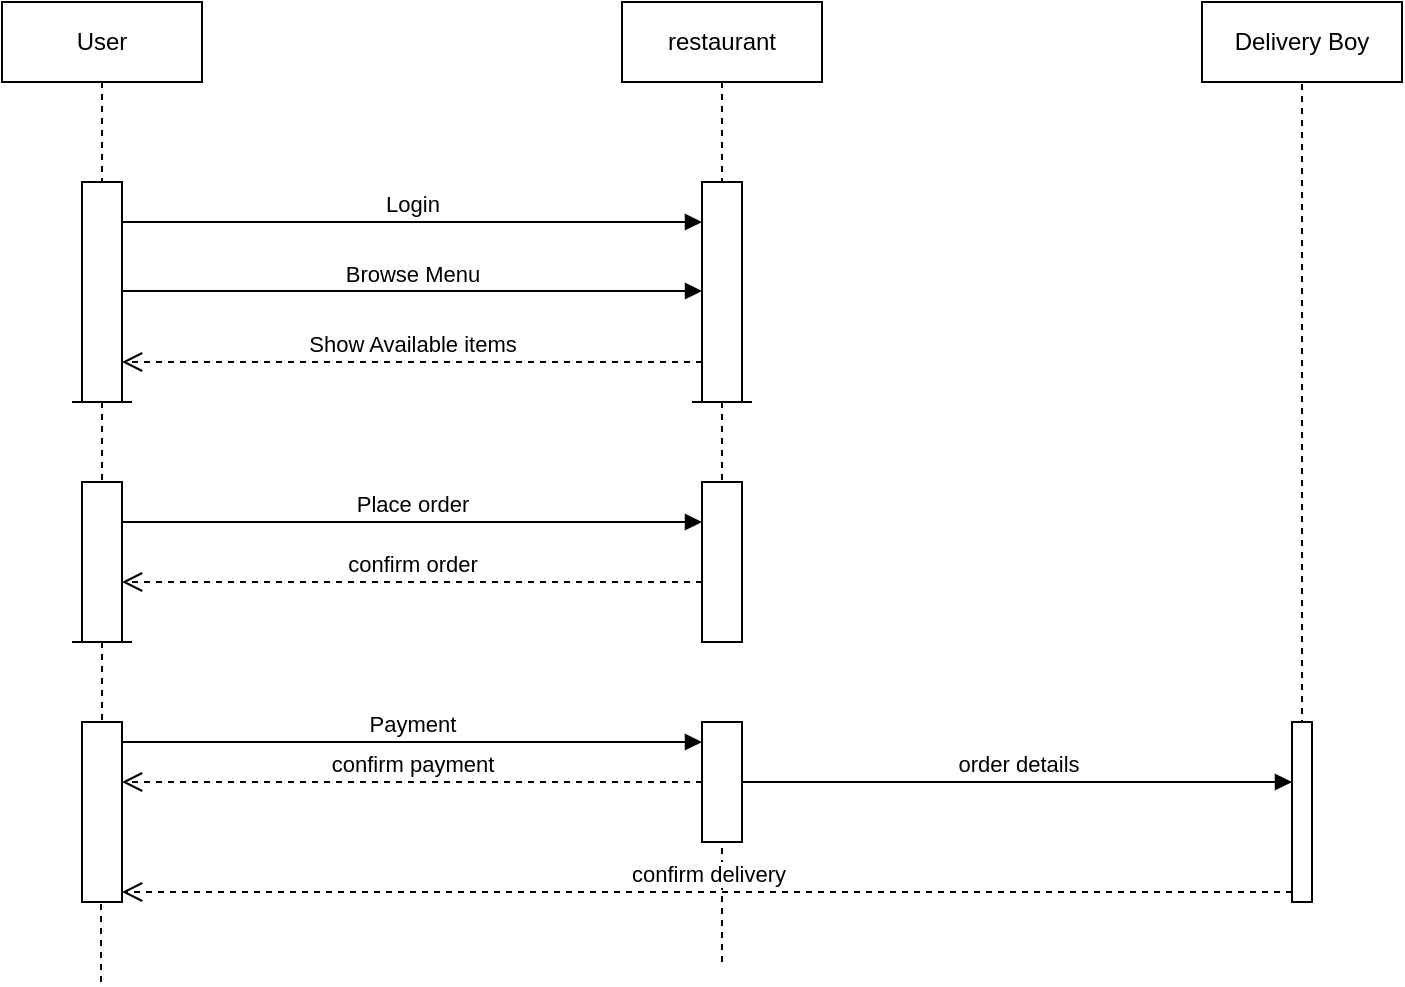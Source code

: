 <mxfile version="26.1.3">
  <diagram name="Page-1" id="K_ybdBAyxAcv6RAKVQiW">
    <mxGraphModel dx="1252" dy="663" grid="1" gridSize="10" guides="1" tooltips="1" connect="1" arrows="1" fold="1" page="1" pageScale="1" pageWidth="850" pageHeight="1100" math="0" shadow="0">
      <root>
        <mxCell id="0" />
        <mxCell id="1" parent="0" />
        <mxCell id="Mit8agHK0OmeC41AT7o7-5" value="User" style="whiteSpace=wrap;html=1;align=center;" vertex="1" parent="1">
          <mxGeometry x="40" y="120" width="100" height="40" as="geometry" />
        </mxCell>
        <mxCell id="Mit8agHK0OmeC41AT7o7-6" value="restaurant" style="whiteSpace=wrap;html=1;align=center;" vertex="1" parent="1">
          <mxGeometry x="350" y="120" width="100" height="40" as="geometry" />
        </mxCell>
        <mxCell id="Mit8agHK0OmeC41AT7o7-7" value="Delivery Boy" style="whiteSpace=wrap;html=1;align=center;" vertex="1" parent="1">
          <mxGeometry x="640" y="120" width="100" height="40" as="geometry" />
        </mxCell>
        <mxCell id="Mit8agHK0OmeC41AT7o7-11" value="" style="shape=umlLifeline;perimeter=lifelinePerimeter;whiteSpace=wrap;html=1;container=1;dropTarget=0;collapsible=0;recursiveResize=0;outlineConnect=0;portConstraint=eastwest;newEdgeStyle={&quot;curved&quot;:0,&quot;rounded&quot;:0};participant=umlEntity;size=0;" vertex="1" parent="1">
          <mxGeometry x="70" y="160" width="40" height="50" as="geometry" />
        </mxCell>
        <mxCell id="Mit8agHK0OmeC41AT7o7-12" value="" style="html=1;points=[[0,0,0,0,5],[0,1,0,0,-5],[1,0,0,0,5],[1,1,0,0,-5]];perimeter=orthogonalPerimeter;outlineConnect=0;targetShapes=umlLifeline;portConstraint=eastwest;newEdgeStyle={&quot;curved&quot;:0,&quot;rounded&quot;:0};" vertex="1" parent="1">
          <mxGeometry x="80" y="210" width="20" height="110" as="geometry" />
        </mxCell>
        <mxCell id="Mit8agHK0OmeC41AT7o7-13" value="" style="html=1;points=[[0,0,0,0,5],[0,1,0,0,-5],[1,0,0,0,5],[1,1,0,0,-5]];perimeter=orthogonalPerimeter;outlineConnect=0;targetShapes=umlLifeline;portConstraint=eastwest;newEdgeStyle={&quot;curved&quot;:0,&quot;rounded&quot;:0};" vertex="1" parent="1">
          <mxGeometry x="390" y="210" width="20" height="110" as="geometry" />
        </mxCell>
        <mxCell id="Mit8agHK0OmeC41AT7o7-14" value="" style="shape=umlLifeline;perimeter=lifelinePerimeter;whiteSpace=wrap;html=1;container=1;dropTarget=0;collapsible=0;recursiveResize=0;outlineConnect=0;portConstraint=eastwest;newEdgeStyle={&quot;curved&quot;:0,&quot;rounded&quot;:0};participant=umlEntity;size=0;" vertex="1" parent="1">
          <mxGeometry x="380" y="160" width="40" height="50" as="geometry" />
        </mxCell>
        <mxCell id="Mit8agHK0OmeC41AT7o7-15" value="Login" style="html=1;verticalAlign=bottom;endArrow=block;curved=0;rounded=0;" edge="1" parent="1" target="Mit8agHK0OmeC41AT7o7-13">
          <mxGeometry width="80" relative="1" as="geometry">
            <mxPoint x="100" y="230" as="sourcePoint" />
            <mxPoint x="180" y="230" as="targetPoint" />
          </mxGeometry>
        </mxCell>
        <mxCell id="Mit8agHK0OmeC41AT7o7-17" value="Browse Menu" style="html=1;verticalAlign=bottom;endArrow=block;curved=0;rounded=0;" edge="1" parent="1" target="Mit8agHK0OmeC41AT7o7-13">
          <mxGeometry width="80" relative="1" as="geometry">
            <mxPoint x="100" y="264.5" as="sourcePoint" />
            <mxPoint x="180" y="264.5" as="targetPoint" />
          </mxGeometry>
        </mxCell>
        <mxCell id="Mit8agHK0OmeC41AT7o7-18" value="Show Available items" style="html=1;verticalAlign=bottom;endArrow=open;dashed=1;endSize=8;curved=0;rounded=0;" edge="1" parent="1" target="Mit8agHK0OmeC41AT7o7-12">
          <mxGeometry relative="1" as="geometry">
            <mxPoint x="390" y="300" as="sourcePoint" />
            <mxPoint x="310" y="300" as="targetPoint" />
          </mxGeometry>
        </mxCell>
        <mxCell id="Mit8agHK0OmeC41AT7o7-19" value="" style="shape=umlLifeline;perimeter=lifelinePerimeter;whiteSpace=wrap;html=1;container=1;dropTarget=0;collapsible=0;recursiveResize=0;outlineConnect=0;portConstraint=eastwest;newEdgeStyle={&quot;curved&quot;:0,&quot;rounded&quot;:0};participant=umlEntity;size=0;" vertex="1" parent="1">
          <mxGeometry x="70" y="320" width="40" height="40" as="geometry" />
        </mxCell>
        <mxCell id="Mit8agHK0OmeC41AT7o7-21" value="" style="shape=umlLifeline;perimeter=lifelinePerimeter;whiteSpace=wrap;html=1;container=1;dropTarget=0;collapsible=0;recursiveResize=0;outlineConnect=0;portConstraint=eastwest;newEdgeStyle={&quot;curved&quot;:0,&quot;rounded&quot;:0};participant=umlEntity;size=0;" vertex="1" parent="1">
          <mxGeometry x="380" y="320" width="40" height="40" as="geometry" />
        </mxCell>
        <mxCell id="Mit8agHK0OmeC41AT7o7-23" value="" style="html=1;points=[[0,0,0,0,5],[0,1,0,0,-5],[1,0,0,0,5],[1,1,0,0,-5]];perimeter=orthogonalPerimeter;outlineConnect=0;targetShapes=umlLifeline;portConstraint=eastwest;newEdgeStyle={&quot;curved&quot;:0,&quot;rounded&quot;:0};" vertex="1" parent="1">
          <mxGeometry x="80" y="360" width="20" height="80" as="geometry" />
        </mxCell>
        <mxCell id="Mit8agHK0OmeC41AT7o7-24" value="" style="html=1;points=[[0,0,0,0,5],[0,1,0,0,-5],[1,0,0,0,5],[1,1,0,0,-5]];perimeter=orthogonalPerimeter;outlineConnect=0;targetShapes=umlLifeline;portConstraint=eastwest;newEdgeStyle={&quot;curved&quot;:0,&quot;rounded&quot;:0};" vertex="1" parent="1">
          <mxGeometry x="390" y="360" width="20" height="80" as="geometry" />
        </mxCell>
        <mxCell id="Mit8agHK0OmeC41AT7o7-25" value="Place order" style="html=1;verticalAlign=bottom;endArrow=block;curved=0;rounded=0;" edge="1" parent="1" target="Mit8agHK0OmeC41AT7o7-24">
          <mxGeometry width="80" relative="1" as="geometry">
            <mxPoint x="100" y="380" as="sourcePoint" />
            <mxPoint x="180" y="380" as="targetPoint" />
          </mxGeometry>
        </mxCell>
        <mxCell id="Mit8agHK0OmeC41AT7o7-26" value="confirm order" style="html=1;verticalAlign=bottom;endArrow=open;dashed=1;endSize=8;curved=0;rounded=0;" edge="1" parent="1" target="Mit8agHK0OmeC41AT7o7-23">
          <mxGeometry relative="1" as="geometry">
            <mxPoint x="390" y="410" as="sourcePoint" />
            <mxPoint x="310" y="410" as="targetPoint" />
          </mxGeometry>
        </mxCell>
        <mxCell id="Mit8agHK0OmeC41AT7o7-27" value="" style="shape=umlLifeline;perimeter=lifelinePerimeter;whiteSpace=wrap;html=1;container=1;dropTarget=0;collapsible=0;recursiveResize=0;outlineConnect=0;portConstraint=eastwest;newEdgeStyle={&quot;curved&quot;:0,&quot;rounded&quot;:0};participant=umlEntity;size=0;" vertex="1" parent="1">
          <mxGeometry x="70" y="440" width="40" height="40" as="geometry" />
        </mxCell>
        <mxCell id="Mit8agHK0OmeC41AT7o7-28" value="" style="html=1;points=[[0,0,0,0,5],[0,1,0,0,-5],[1,0,0,0,5],[1,1,0,0,-5]];perimeter=orthogonalPerimeter;outlineConnect=0;targetShapes=umlLifeline;portConstraint=eastwest;newEdgeStyle={&quot;curved&quot;:0,&quot;rounded&quot;:0};" vertex="1" parent="1">
          <mxGeometry x="80" y="480" width="20" height="90" as="geometry" />
        </mxCell>
        <mxCell id="Mit8agHK0OmeC41AT7o7-29" value="" style="html=1;points=[[0,0,0,0,5],[0,1,0,0,-5],[1,0,0,0,5],[1,1,0,0,-5]];perimeter=orthogonalPerimeter;outlineConnect=0;targetShapes=umlLifeline;portConstraint=eastwest;newEdgeStyle={&quot;curved&quot;:0,&quot;rounded&quot;:0};" vertex="1" parent="1">
          <mxGeometry x="390" y="480" width="20" height="60" as="geometry" />
        </mxCell>
        <mxCell id="Mit8agHK0OmeC41AT7o7-33" value="Payment" style="html=1;verticalAlign=bottom;endArrow=block;curved=0;rounded=0;" edge="1" parent="1" target="Mit8agHK0OmeC41AT7o7-29">
          <mxGeometry width="80" relative="1" as="geometry">
            <mxPoint x="100" y="490" as="sourcePoint" />
            <mxPoint x="380" y="490" as="targetPoint" />
          </mxGeometry>
        </mxCell>
        <mxCell id="Mit8agHK0OmeC41AT7o7-34" value="confirm payment" style="html=1;verticalAlign=bottom;endArrow=open;dashed=1;endSize=8;curved=0;rounded=0;" edge="1" parent="1" source="Mit8agHK0OmeC41AT7o7-29" target="Mit8agHK0OmeC41AT7o7-28">
          <mxGeometry relative="1" as="geometry">
            <mxPoint x="450" y="340" as="sourcePoint" />
            <mxPoint x="370" y="340" as="targetPoint" />
          </mxGeometry>
        </mxCell>
        <mxCell id="Mit8agHK0OmeC41AT7o7-35" value="" style="endArrow=none;dashed=1;html=1;rounded=0;" edge="1" parent="1" target="Mit8agHK0OmeC41AT7o7-29">
          <mxGeometry width="50" height="50" relative="1" as="geometry">
            <mxPoint x="400" y="600" as="sourcePoint" />
            <mxPoint x="430" y="320" as="targetPoint" />
          </mxGeometry>
        </mxCell>
        <mxCell id="Mit8agHK0OmeC41AT7o7-36" value="" style="endArrow=none;dashed=1;html=1;rounded=0;" edge="1" parent="1" target="Mit8agHK0OmeC41AT7o7-28">
          <mxGeometry width="50" height="50" relative="1" as="geometry">
            <mxPoint x="89.5" y="610" as="sourcePoint" />
            <mxPoint x="90" y="570" as="targetPoint" />
            <Array as="points">
              <mxPoint x="89.5" y="590" />
            </Array>
          </mxGeometry>
        </mxCell>
        <mxCell id="Mit8agHK0OmeC41AT7o7-37" value="" style="endArrow=none;dashed=1;html=1;rounded=0;entryX=0.5;entryY=1;entryDx=0;entryDy=0;" edge="1" parent="1" target="Mit8agHK0OmeC41AT7o7-7">
          <mxGeometry width="50" height="50" relative="1" as="geometry">
            <mxPoint x="690" y="500" as="sourcePoint" />
            <mxPoint x="430" y="320" as="targetPoint" />
          </mxGeometry>
        </mxCell>
        <mxCell id="Mit8agHK0OmeC41AT7o7-38" value="" style="html=1;points=[[0,0,0,0,5],[0,1,0,0,-5],[1,0,0,0,5],[1,1,0,0,-5]];perimeter=orthogonalPerimeter;outlineConnect=0;targetShapes=umlLifeline;portConstraint=eastwest;newEdgeStyle={&quot;curved&quot;:0,&quot;rounded&quot;:0};" vertex="1" parent="1">
          <mxGeometry x="685" y="480" width="10" height="90" as="geometry" />
        </mxCell>
        <mxCell id="Mit8agHK0OmeC41AT7o7-39" value="order details" style="html=1;verticalAlign=bottom;endArrow=block;curved=0;rounded=0;" edge="1" parent="1" source="Mit8agHK0OmeC41AT7o7-29" target="Mit8agHK0OmeC41AT7o7-38">
          <mxGeometry width="80" relative="1" as="geometry">
            <mxPoint x="420" y="510" as="sourcePoint" />
            <mxPoint x="500" y="510" as="targetPoint" />
          </mxGeometry>
        </mxCell>
        <mxCell id="Mit8agHK0OmeC41AT7o7-41" value="confirm delivery" style="html=1;verticalAlign=bottom;endArrow=open;dashed=1;endSize=8;curved=0;rounded=0;entryX=1;entryY=1;entryDx=0;entryDy=-5;entryPerimeter=0;exitX=0;exitY=1;exitDx=0;exitDy=-5;exitPerimeter=0;" edge="1" parent="1" source="Mit8agHK0OmeC41AT7o7-38" target="Mit8agHK0OmeC41AT7o7-28">
          <mxGeometry relative="1" as="geometry">
            <mxPoint x="685" y="559" as="sourcePoint" />
            <mxPoint x="580" y="559" as="targetPoint" />
          </mxGeometry>
        </mxCell>
      </root>
    </mxGraphModel>
  </diagram>
</mxfile>
